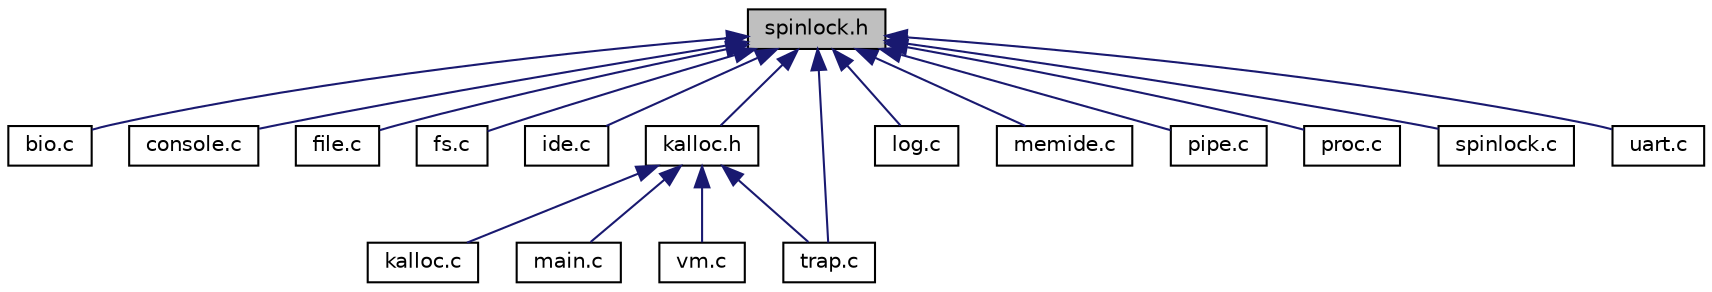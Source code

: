 digraph "spinlock.h"
{
  edge [fontname="Helvetica",fontsize="10",labelfontname="Helvetica",labelfontsize="10"];
  node [fontname="Helvetica",fontsize="10",shape=record];
  Node1 [label="spinlock.h",height=0.2,width=0.4,color="black", fillcolor="grey75", style="filled", fontcolor="black"];
  Node1 -> Node2 [dir="back",color="midnightblue",fontsize="10",style="solid"];
  Node2 [label="bio.c",height=0.2,width=0.4,color="black", fillcolor="white", style="filled",URL="$bio_8c.html"];
  Node1 -> Node3 [dir="back",color="midnightblue",fontsize="10",style="solid"];
  Node3 [label="console.c",height=0.2,width=0.4,color="black", fillcolor="white", style="filled",URL="$console_8c.html"];
  Node1 -> Node4 [dir="back",color="midnightblue",fontsize="10",style="solid"];
  Node4 [label="file.c",height=0.2,width=0.4,color="black", fillcolor="white", style="filled",URL="$file_8c.html"];
  Node1 -> Node5 [dir="back",color="midnightblue",fontsize="10",style="solid"];
  Node5 [label="fs.c",height=0.2,width=0.4,color="black", fillcolor="white", style="filled",URL="$fs_8c.html"];
  Node1 -> Node6 [dir="back",color="midnightblue",fontsize="10",style="solid"];
  Node6 [label="ide.c",height=0.2,width=0.4,color="black", fillcolor="white", style="filled",URL="$ide_8c.html"];
  Node1 -> Node7 [dir="back",color="midnightblue",fontsize="10",style="solid"];
  Node7 [label="kalloc.h",height=0.2,width=0.4,color="black", fillcolor="white", style="filled",URL="$kalloc_8h.html"];
  Node7 -> Node8 [dir="back",color="midnightblue",fontsize="10",style="solid"];
  Node8 [label="kalloc.c",height=0.2,width=0.4,color="black", fillcolor="white", style="filled",URL="$kalloc_8c.html"];
  Node7 -> Node9 [dir="back",color="midnightblue",fontsize="10",style="solid"];
  Node9 [label="main.c",height=0.2,width=0.4,color="black", fillcolor="white", style="filled",URL="$main_8c.html"];
  Node7 -> Node10 [dir="back",color="midnightblue",fontsize="10",style="solid"];
  Node10 [label="trap.c",height=0.2,width=0.4,color="black", fillcolor="white", style="filled",URL="$trap_8c.html"];
  Node7 -> Node11 [dir="back",color="midnightblue",fontsize="10",style="solid"];
  Node11 [label="vm.c",height=0.2,width=0.4,color="black", fillcolor="white", style="filled",URL="$vm_8c.html"];
  Node1 -> Node12 [dir="back",color="midnightblue",fontsize="10",style="solid"];
  Node12 [label="log.c",height=0.2,width=0.4,color="black", fillcolor="white", style="filled",URL="$log_8c.html"];
  Node1 -> Node13 [dir="back",color="midnightblue",fontsize="10",style="solid"];
  Node13 [label="memide.c",height=0.2,width=0.4,color="black", fillcolor="white", style="filled",URL="$memide_8c.html"];
  Node1 -> Node14 [dir="back",color="midnightblue",fontsize="10",style="solid"];
  Node14 [label="pipe.c",height=0.2,width=0.4,color="black", fillcolor="white", style="filled",URL="$pipe_8c.html"];
  Node1 -> Node15 [dir="back",color="midnightblue",fontsize="10",style="solid"];
  Node15 [label="proc.c",height=0.2,width=0.4,color="black", fillcolor="white", style="filled",URL="$proc_8c.html"];
  Node1 -> Node16 [dir="back",color="midnightblue",fontsize="10",style="solid"];
  Node16 [label="spinlock.c",height=0.2,width=0.4,color="black", fillcolor="white", style="filled",URL="$spinlock_8c.html"];
  Node1 -> Node10 [dir="back",color="midnightblue",fontsize="10",style="solid"];
  Node1 -> Node17 [dir="back",color="midnightblue",fontsize="10",style="solid"];
  Node17 [label="uart.c",height=0.2,width=0.4,color="black", fillcolor="white", style="filled",URL="$uart_8c.html"];
}
